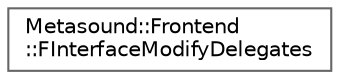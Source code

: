 digraph "Graphical Class Hierarchy"
{
 // INTERACTIVE_SVG=YES
 // LATEX_PDF_SIZE
  bgcolor="transparent";
  edge [fontname=Helvetica,fontsize=10,labelfontname=Helvetica,labelfontsize=10];
  node [fontname=Helvetica,fontsize=10,shape=box,height=0.2,width=0.4];
  rankdir="LR";
  Node0 [id="Node000000",label="Metasound::Frontend\l::FInterfaceModifyDelegates",height=0.2,width=0.4,color="grey40", fillcolor="white", style="filled",URL="$d2/ddd/structMetasound_1_1Frontend_1_1FInterfaceModifyDelegates.html",tooltip=" "];
}
